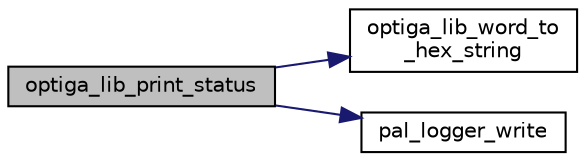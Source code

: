 digraph "optiga_lib_print_status"
{
 // LATEX_PDF_SIZE
  edge [fontname="Helvetica",fontsize="10",labelfontname="Helvetica",labelfontsize="10"];
  node [fontname="Helvetica",fontsize="10",shape=record];
  rankdir="LR";
  Node1 [label="optiga_lib_print_status",height=0.2,width=0.4,color="black", fillcolor="grey75", style="filled", fontcolor="black",tooltip="To log a return value with a new line and layer information."];
  Node1 -> Node2 [color="midnightblue",fontsize="10",style="solid",fontname="Helvetica"];
  Node2 [label="optiga_lib_word_to\l_hex_string",height=0.2,width=0.4,color="black", fillcolor="white", style="filled",URL="$df/d60/optiga__lib__logger_8c.html#ad42c524579e52b9d412213f28dcf7aae",tooltip=" "];
  Node1 -> Node3 [color="midnightblue",fontsize="10",style="solid",fontname="Helvetica"];
  Node3 [label="pal_logger_write",height=0.2,width=0.4,color="black", fillcolor="white", style="filled",URL="$d3/d1b/pal__logger_8h.html#afdbc9ab287bbdecd0f4044e66f2277d9",tooltip="Writes to logger port."];
}
